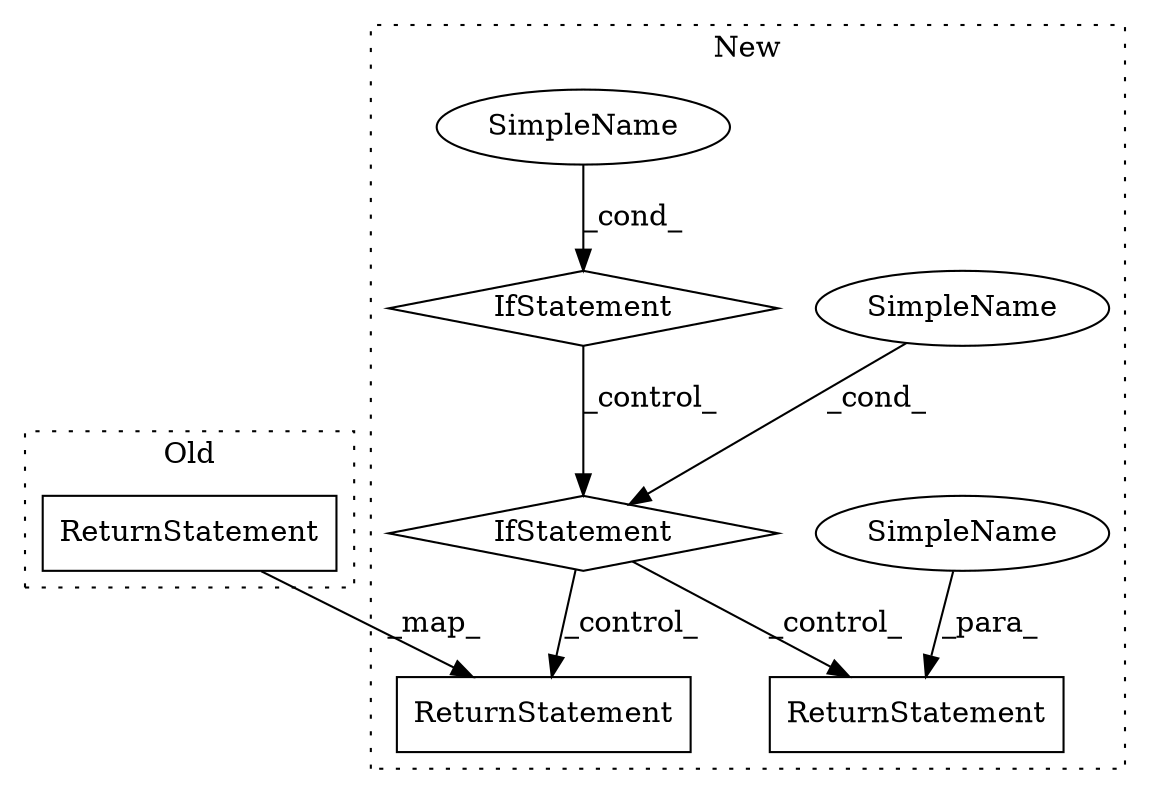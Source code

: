 digraph G {
subgraph cluster0 {
3 [label="ReturnStatement" a="41" s="2107" l="16" shape="box"];
label = "Old";
style="dotted";
}
subgraph cluster1 {
1 [label="IfStatement" a="25" s="1954,2030" l="4,2" shape="diamond"];
2 [label="IfStatement" a="25" s="1856,1891" l="4,2" shape="diamond"];
4 [label="ReturnStatement" a="41" s="2269" l="12" shape="box"];
5 [label="ReturnStatement" a="41" s="2216" l="14" shape="box"];
6 [label="SimpleName" a="42" s="" l="" shape="ellipse"];
7 [label="SimpleName" a="42" s="" l="" shape="ellipse"];
8 [label="SimpleName" a="42" s="" l="" shape="ellipse"];
label = "New";
style="dotted";
}
1 -> 4 [label="_control_"];
1 -> 5 [label="_control_"];
2 -> 1 [label="_control_"];
3 -> 4 [label="_map_"];
6 -> 1 [label="_cond_"];
7 -> 2 [label="_cond_"];
8 -> 5 [label="_para_"];
}